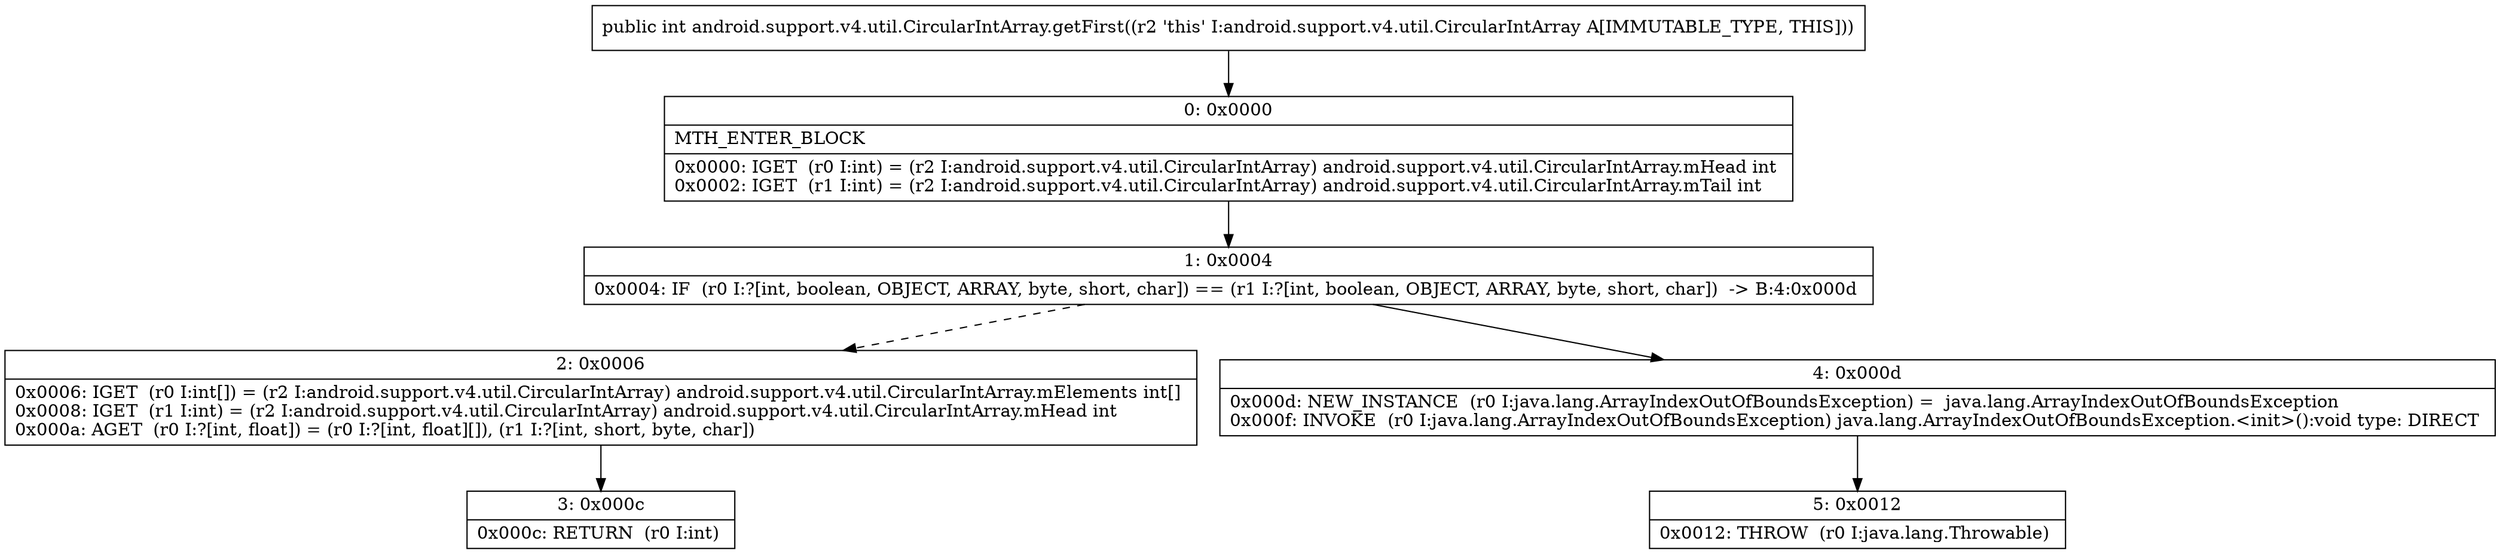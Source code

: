 digraph "CFG forandroid.support.v4.util.CircularIntArray.getFirst()I" {
Node_0 [shape=record,label="{0\:\ 0x0000|MTH_ENTER_BLOCK\l|0x0000: IGET  (r0 I:int) = (r2 I:android.support.v4.util.CircularIntArray) android.support.v4.util.CircularIntArray.mHead int \l0x0002: IGET  (r1 I:int) = (r2 I:android.support.v4.util.CircularIntArray) android.support.v4.util.CircularIntArray.mTail int \l}"];
Node_1 [shape=record,label="{1\:\ 0x0004|0x0004: IF  (r0 I:?[int, boolean, OBJECT, ARRAY, byte, short, char]) == (r1 I:?[int, boolean, OBJECT, ARRAY, byte, short, char])  \-\> B:4:0x000d \l}"];
Node_2 [shape=record,label="{2\:\ 0x0006|0x0006: IGET  (r0 I:int[]) = (r2 I:android.support.v4.util.CircularIntArray) android.support.v4.util.CircularIntArray.mElements int[] \l0x0008: IGET  (r1 I:int) = (r2 I:android.support.v4.util.CircularIntArray) android.support.v4.util.CircularIntArray.mHead int \l0x000a: AGET  (r0 I:?[int, float]) = (r0 I:?[int, float][]), (r1 I:?[int, short, byte, char]) \l}"];
Node_3 [shape=record,label="{3\:\ 0x000c|0x000c: RETURN  (r0 I:int) \l}"];
Node_4 [shape=record,label="{4\:\ 0x000d|0x000d: NEW_INSTANCE  (r0 I:java.lang.ArrayIndexOutOfBoundsException) =  java.lang.ArrayIndexOutOfBoundsException \l0x000f: INVOKE  (r0 I:java.lang.ArrayIndexOutOfBoundsException) java.lang.ArrayIndexOutOfBoundsException.\<init\>():void type: DIRECT \l}"];
Node_5 [shape=record,label="{5\:\ 0x0012|0x0012: THROW  (r0 I:java.lang.Throwable) \l}"];
MethodNode[shape=record,label="{public int android.support.v4.util.CircularIntArray.getFirst((r2 'this' I:android.support.v4.util.CircularIntArray A[IMMUTABLE_TYPE, THIS])) }"];
MethodNode -> Node_0;
Node_0 -> Node_1;
Node_1 -> Node_2[style=dashed];
Node_1 -> Node_4;
Node_2 -> Node_3;
Node_4 -> Node_5;
}

